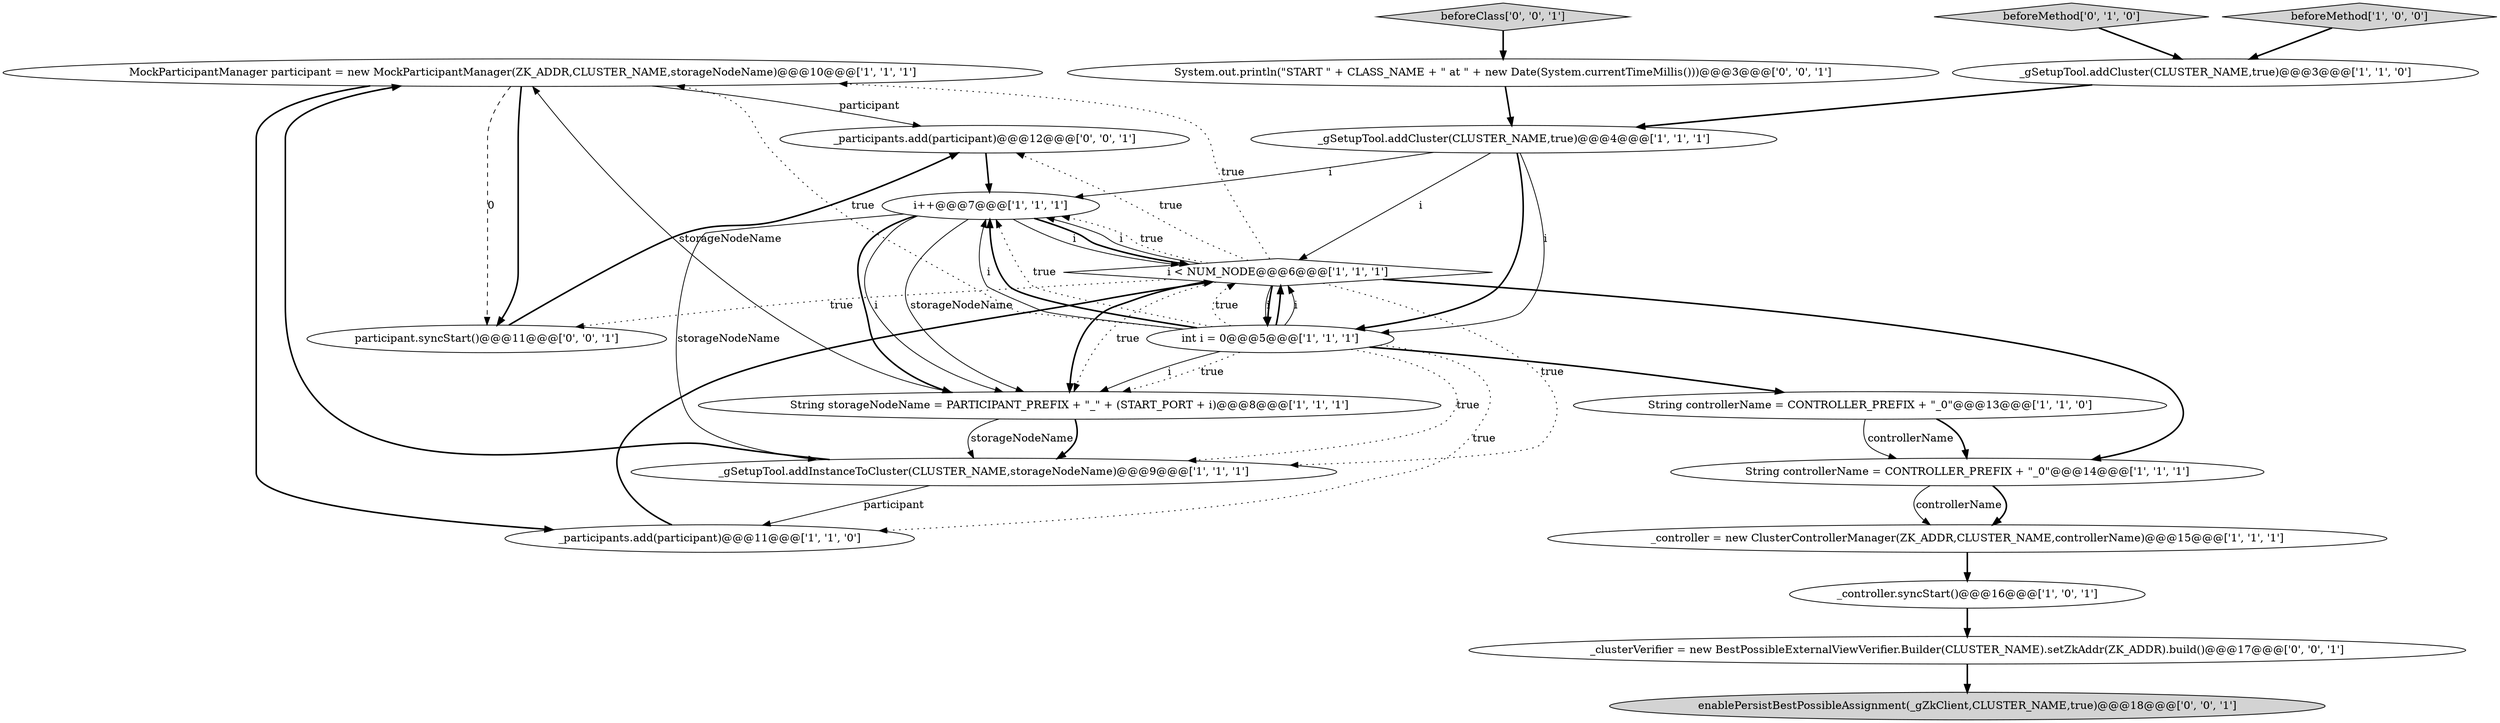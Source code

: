 digraph {
6 [style = filled, label = "MockParticipantManager participant = new MockParticipantManager(ZK_ADDR,CLUSTER_NAME,storageNodeName)@@@10@@@['1', '1', '1']", fillcolor = white, shape = ellipse image = "AAA0AAABBB1BBB"];
18 [style = filled, label = "_clusterVerifier = new BestPossibleExternalViewVerifier.Builder(CLUSTER_NAME).setZkAddr(ZK_ADDR).build()@@@17@@@['0', '0', '1']", fillcolor = white, shape = ellipse image = "AAA0AAABBB3BBB"];
2 [style = filled, label = "int i = 0@@@5@@@['1', '1', '1']", fillcolor = white, shape = ellipse image = "AAA0AAABBB1BBB"];
4 [style = filled, label = "i++@@@7@@@['1', '1', '1']", fillcolor = white, shape = ellipse image = "AAA0AAABBB1BBB"];
19 [style = filled, label = "System.out.println(\"START \" + CLASS_NAME + \" at \" + new Date(System.currentTimeMillis()))@@@3@@@['0', '0', '1']", fillcolor = white, shape = ellipse image = "AAA0AAABBB3BBB"];
20 [style = filled, label = "_participants.add(participant)@@@12@@@['0', '0', '1']", fillcolor = white, shape = ellipse image = "AAA0AAABBB3BBB"];
9 [style = filled, label = "_controller.syncStart()@@@16@@@['1', '0', '1']", fillcolor = white, shape = ellipse image = "AAA0AAABBB1BBB"];
16 [style = filled, label = "enablePersistBestPossibleAssignment(_gZkClient,CLUSTER_NAME,true)@@@18@@@['0', '0', '1']", fillcolor = lightgray, shape = ellipse image = "AAA0AAABBB3BBB"];
0 [style = filled, label = "i < NUM_NODE@@@6@@@['1', '1', '1']", fillcolor = white, shape = diamond image = "AAA0AAABBB1BBB"];
17 [style = filled, label = "beforeClass['0', '0', '1']", fillcolor = lightgray, shape = diamond image = "AAA0AAABBB3BBB"];
11 [style = filled, label = "_participants.add(participant)@@@11@@@['1', '1', '0']", fillcolor = white, shape = ellipse image = "AAA0AAABBB1BBB"];
13 [style = filled, label = "_gSetupTool.addInstanceToCluster(CLUSTER_NAME,storageNodeName)@@@9@@@['1', '1', '1']", fillcolor = white, shape = ellipse image = "AAA0AAABBB1BBB"];
1 [style = filled, label = "String storageNodeName = PARTICIPANT_PREFIX + \"_\" + (START_PORT + i)@@@8@@@['1', '1', '1']", fillcolor = white, shape = ellipse image = "AAA0AAABBB1BBB"];
8 [style = filled, label = "String controllerName = CONTROLLER_PREFIX + \"_0\"@@@14@@@['1', '1', '1']", fillcolor = white, shape = ellipse image = "AAA0AAABBB1BBB"];
7 [style = filled, label = "_gSetupTool.addCluster(CLUSTER_NAME,true)@@@3@@@['1', '1', '0']", fillcolor = white, shape = ellipse image = "AAA0AAABBB1BBB"];
14 [style = filled, label = "beforeMethod['0', '1', '0']", fillcolor = lightgray, shape = diamond image = "AAA0AAABBB2BBB"];
3 [style = filled, label = "_gSetupTool.addCluster(CLUSTER_NAME,true)@@@4@@@['1', '1', '1']", fillcolor = white, shape = ellipse image = "AAA0AAABBB1BBB"];
5 [style = filled, label = "String controllerName = CONTROLLER_PREFIX + \"_0\"@@@13@@@['1', '1', '0']", fillcolor = white, shape = ellipse image = "AAA0AAABBB1BBB"];
15 [style = filled, label = "participant.syncStart()@@@11@@@['0', '0', '1']", fillcolor = white, shape = ellipse image = "AAA0AAABBB3BBB"];
10 [style = filled, label = "beforeMethod['1', '0', '0']", fillcolor = lightgray, shape = diamond image = "AAA0AAABBB1BBB"];
12 [style = filled, label = "_controller = new ClusterControllerManager(ZK_ADDR,CLUSTER_NAME,controllerName)@@@15@@@['1', '1', '1']", fillcolor = white, shape = ellipse image = "AAA0AAABBB1BBB"];
9->18 [style = bold, label=""];
19->3 [style = bold, label=""];
3->2 [style = solid, label="i"];
2->11 [style = dotted, label="true"];
14->7 [style = bold, label=""];
1->13 [style = solid, label="storageNodeName"];
0->6 [style = dotted, label="true"];
0->1 [style = dotted, label="true"];
5->8 [style = bold, label=""];
2->4 [style = bold, label=""];
2->4 [style = dotted, label="true"];
0->4 [style = solid, label="i"];
8->12 [style = bold, label=""];
6->15 [style = bold, label=""];
3->2 [style = bold, label=""];
2->5 [style = bold, label=""];
13->11 [style = solid, label="participant"];
11->0 [style = bold, label=""];
6->11 [style = bold, label=""];
20->4 [style = bold, label=""];
17->19 [style = bold, label=""];
4->0 [style = solid, label="i"];
13->6 [style = bold, label=""];
2->0 [style = solid, label="i"];
2->6 [style = dotted, label="true"];
3->4 [style = solid, label="i"];
4->1 [style = solid, label="i"];
0->13 [style = dotted, label="true"];
0->8 [style = bold, label=""];
6->20 [style = solid, label="participant"];
0->1 [style = bold, label=""];
4->1 [style = bold, label=""];
7->3 [style = bold, label=""];
12->9 [style = bold, label=""];
2->1 [style = dotted, label="true"];
10->7 [style = bold, label=""];
2->13 [style = dotted, label="true"];
2->4 [style = solid, label="i"];
3->0 [style = solid, label="i"];
0->20 [style = dotted, label="true"];
18->16 [style = bold, label=""];
0->15 [style = dotted, label="true"];
15->20 [style = bold, label=""];
4->13 [style = solid, label="storageNodeName"];
6->15 [style = dashed, label="0"];
2->0 [style = bold, label=""];
4->1 [style = solid, label="storageNodeName"];
2->0 [style = dotted, label="true"];
0->2 [style = bold, label=""];
0->4 [style = dotted, label="true"];
5->8 [style = solid, label="controllerName"];
1->6 [style = solid, label="storageNodeName"];
2->1 [style = solid, label="i"];
4->0 [style = bold, label=""];
0->2 [style = solid, label="i"];
8->12 [style = solid, label="controllerName"];
1->13 [style = bold, label=""];
}
